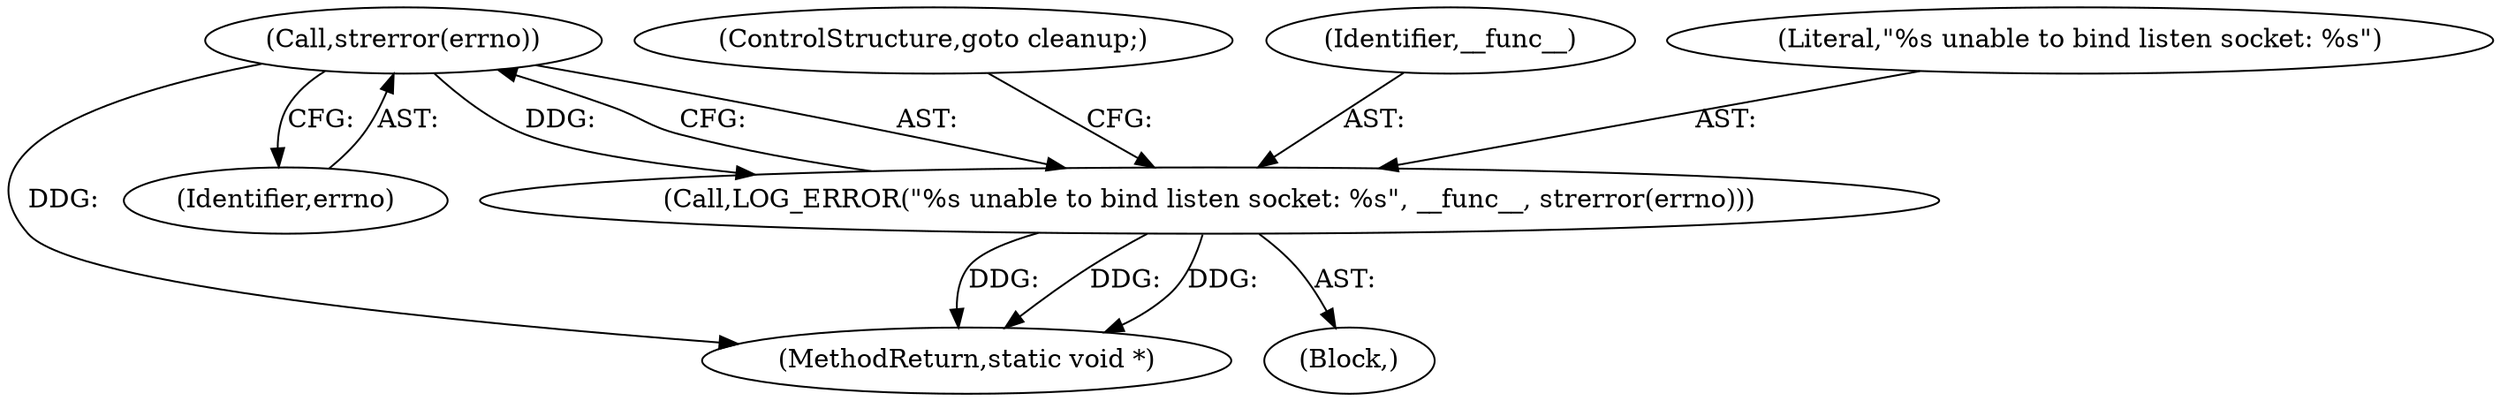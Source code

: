 digraph "0_Android_472271b153c5dc53c28beac55480a8d8434b2d5c_52@API" {
"1000189" [label="(Call,strerror(errno))"];
"1000186" [label="(Call,LOG_ERROR(\"%s unable to bind listen socket: %s\", __func__, strerror(errno)))"];
"1000190" [label="(Identifier,errno)"];
"1000186" [label="(Call,LOG_ERROR(\"%s unable to bind listen socket: %s\", __func__, strerror(errno)))"];
"1000185" [label="(Block,)"];
"1000191" [label="(ControlStructure,goto cleanup;)"];
"1000188" [label="(Identifier,__func__)"];
"1000260" [label="(MethodReturn,static void *)"];
"1000189" [label="(Call,strerror(errno))"];
"1000187" [label="(Literal,\"%s unable to bind listen socket: %s\")"];
"1000189" -> "1000186"  [label="AST: "];
"1000189" -> "1000190"  [label="CFG: "];
"1000190" -> "1000189"  [label="AST: "];
"1000186" -> "1000189"  [label="CFG: "];
"1000189" -> "1000260"  [label="DDG: "];
"1000189" -> "1000186"  [label="DDG: "];
"1000186" -> "1000185"  [label="AST: "];
"1000187" -> "1000186"  [label="AST: "];
"1000188" -> "1000186"  [label="AST: "];
"1000191" -> "1000186"  [label="CFG: "];
"1000186" -> "1000260"  [label="DDG: "];
"1000186" -> "1000260"  [label="DDG: "];
"1000186" -> "1000260"  [label="DDG: "];
}
